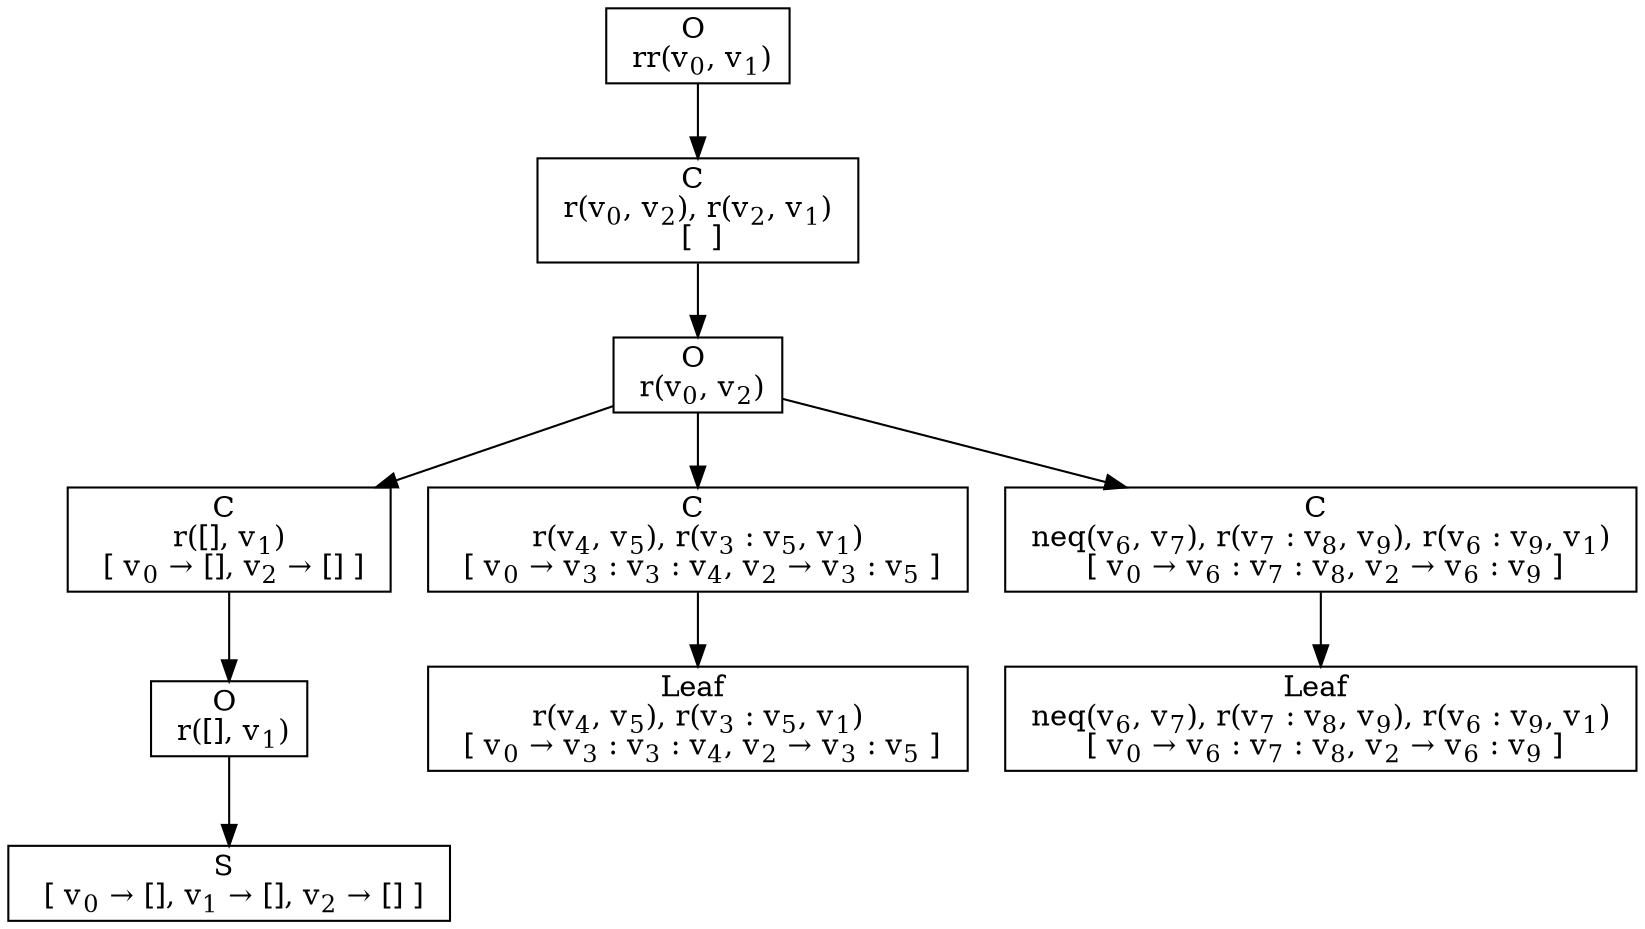 digraph {
    graph [rankdir=TB
          ,bgcolor=transparent];
    node [shape=box
         ,fillcolor=white
         ,style=filled];
    0 [label=<O <BR/> rr(v<SUB>0</SUB>, v<SUB>1</SUB>)>];
    1 [label=<C <BR/> r(v<SUB>0</SUB>, v<SUB>2</SUB>), r(v<SUB>2</SUB>, v<SUB>1</SUB>) <BR/>  [  ] >];
    2 [label=<O <BR/> r(v<SUB>0</SUB>, v<SUB>2</SUB>)>];
    3 [label=<C <BR/> r([], v<SUB>1</SUB>) <BR/>  [ v<SUB>0</SUB> &rarr; [], v<SUB>2</SUB> &rarr; [] ] >];
    4 [label=<C <BR/> r(v<SUB>4</SUB>, v<SUB>5</SUB>), r(v<SUB>3</SUB> : v<SUB>5</SUB>, v<SUB>1</SUB>) <BR/>  [ v<SUB>0</SUB> &rarr; v<SUB>3</SUB> : v<SUB>3</SUB> : v<SUB>4</SUB>, v<SUB>2</SUB> &rarr; v<SUB>3</SUB> : v<SUB>5</SUB> ] >];
    5 [label=<C <BR/> neq(v<SUB>6</SUB>, v<SUB>7</SUB>), r(v<SUB>7</SUB> : v<SUB>8</SUB>, v<SUB>9</SUB>), r(v<SUB>6</SUB> : v<SUB>9</SUB>, v<SUB>1</SUB>) <BR/>  [ v<SUB>0</SUB> &rarr; v<SUB>6</SUB> : v<SUB>7</SUB> : v<SUB>8</SUB>, v<SUB>2</SUB> &rarr; v<SUB>6</SUB> : v<SUB>9</SUB> ] >];
    6 [label=<O <BR/> r([], v<SUB>1</SUB>)>];
    7 [label=<S <BR/>  [ v<SUB>0</SUB> &rarr; [], v<SUB>1</SUB> &rarr; [], v<SUB>2</SUB> &rarr; [] ] >];
    8 [label=<Leaf <BR/> r(v<SUB>4</SUB>, v<SUB>5</SUB>), r(v<SUB>3</SUB> : v<SUB>5</SUB>, v<SUB>1</SUB>) <BR/>  [ v<SUB>0</SUB> &rarr; v<SUB>3</SUB> : v<SUB>3</SUB> : v<SUB>4</SUB>, v<SUB>2</SUB> &rarr; v<SUB>3</SUB> : v<SUB>5</SUB> ] >];
    9 [label=<Leaf <BR/> neq(v<SUB>6</SUB>, v<SUB>7</SUB>), r(v<SUB>7</SUB> : v<SUB>8</SUB>, v<SUB>9</SUB>), r(v<SUB>6</SUB> : v<SUB>9</SUB>, v<SUB>1</SUB>) <BR/>  [ v<SUB>0</SUB> &rarr; v<SUB>6</SUB> : v<SUB>7</SUB> : v<SUB>8</SUB>, v<SUB>2</SUB> &rarr; v<SUB>6</SUB> : v<SUB>9</SUB> ] >];
    0 -> 1 [label=""];
    1 -> 2 [label=""];
    2 -> 3 [label=""];
    2 -> 4 [label=""];
    2 -> 5 [label=""];
    3 -> 6 [label=""];
    4 -> 8 [label=""];
    5 -> 9 [label=""];
    6 -> 7 [label=""];
}